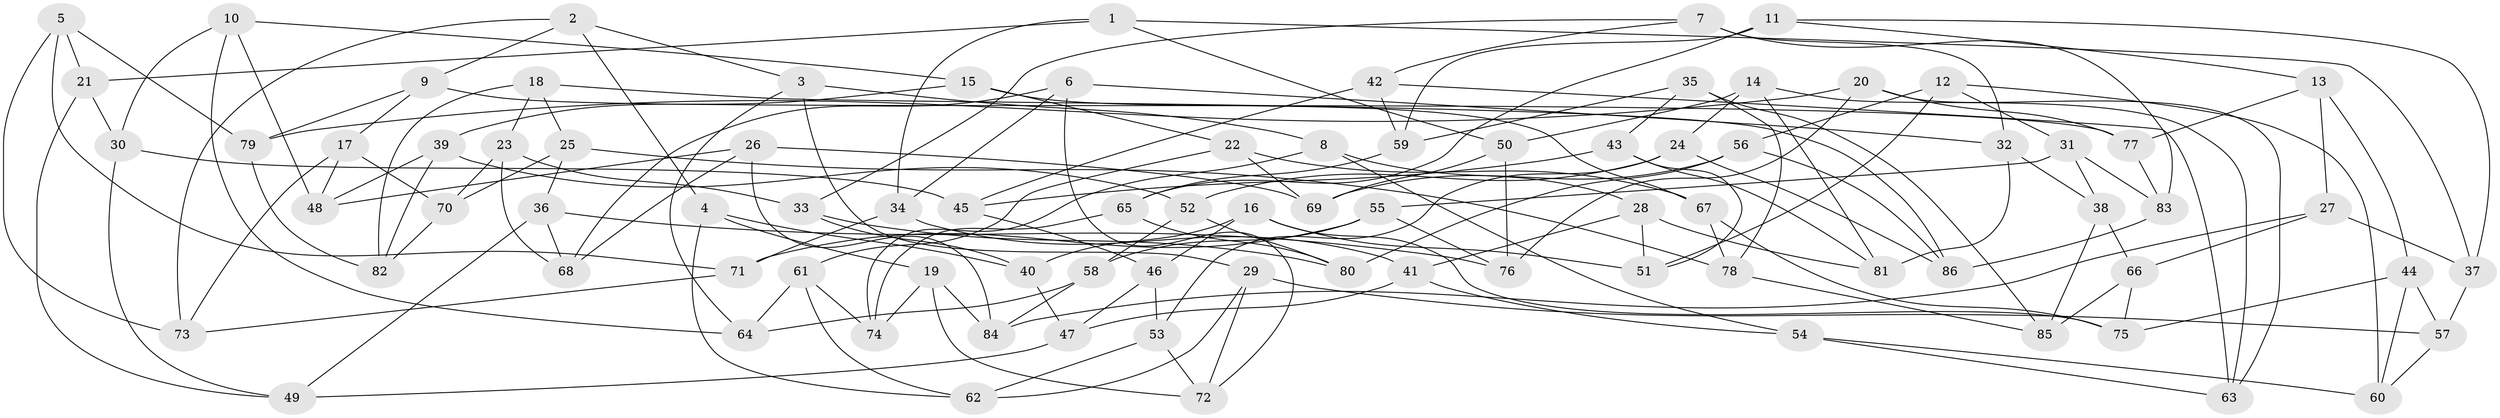 // coarse degree distribution, {9: 0.046511627906976744, 12: 0.046511627906976744, 7: 0.06976744186046512, 6: 0.09302325581395349, 4: 0.4186046511627907, 8: 0.09302325581395349, 10: 0.023255813953488372, 5: 0.09302325581395349, 3: 0.11627906976744186}
// Generated by graph-tools (version 1.1) at 2025/20/03/04/25 18:20:35]
// undirected, 86 vertices, 172 edges
graph export_dot {
graph [start="1"]
  node [color=gray90,style=filled];
  1;
  2;
  3;
  4;
  5;
  6;
  7;
  8;
  9;
  10;
  11;
  12;
  13;
  14;
  15;
  16;
  17;
  18;
  19;
  20;
  21;
  22;
  23;
  24;
  25;
  26;
  27;
  28;
  29;
  30;
  31;
  32;
  33;
  34;
  35;
  36;
  37;
  38;
  39;
  40;
  41;
  42;
  43;
  44;
  45;
  46;
  47;
  48;
  49;
  50;
  51;
  52;
  53;
  54;
  55;
  56;
  57;
  58;
  59;
  60;
  61;
  62;
  63;
  64;
  65;
  66;
  67;
  68;
  69;
  70;
  71;
  72;
  73;
  74;
  75;
  76;
  77;
  78;
  79;
  80;
  81;
  82;
  83;
  84;
  85;
  86;
  1 -- 37;
  1 -- 50;
  1 -- 21;
  1 -- 34;
  2 -- 3;
  2 -- 4;
  2 -- 9;
  2 -- 73;
  3 -- 29;
  3 -- 8;
  3 -- 64;
  4 -- 40;
  4 -- 62;
  4 -- 19;
  5 -- 79;
  5 -- 71;
  5 -- 73;
  5 -- 21;
  6 -- 32;
  6 -- 72;
  6 -- 68;
  6 -- 34;
  7 -- 32;
  7 -- 42;
  7 -- 33;
  7 -- 83;
  8 -- 54;
  8 -- 74;
  8 -- 28;
  9 -- 17;
  9 -- 77;
  9 -- 79;
  10 -- 30;
  10 -- 64;
  10 -- 48;
  10 -- 15;
  11 -- 13;
  11 -- 59;
  11 -- 37;
  11 -- 65;
  12 -- 31;
  12 -- 60;
  12 -- 56;
  12 -- 51;
  13 -- 27;
  13 -- 44;
  13 -- 77;
  14 -- 24;
  14 -- 81;
  14 -- 50;
  14 -- 63;
  15 -- 22;
  15 -- 39;
  15 -- 67;
  16 -- 51;
  16 -- 40;
  16 -- 46;
  16 -- 75;
  17 -- 48;
  17 -- 70;
  17 -- 73;
  18 -- 82;
  18 -- 25;
  18 -- 86;
  18 -- 23;
  19 -- 74;
  19 -- 84;
  19 -- 72;
  20 -- 63;
  20 -- 79;
  20 -- 77;
  20 -- 76;
  21 -- 49;
  21 -- 30;
  22 -- 69;
  22 -- 67;
  22 -- 61;
  23 -- 68;
  23 -- 70;
  23 -- 33;
  24 -- 53;
  24 -- 86;
  24 -- 52;
  25 -- 78;
  25 -- 70;
  25 -- 36;
  26 -- 48;
  26 -- 84;
  26 -- 69;
  26 -- 68;
  27 -- 84;
  27 -- 37;
  27 -- 66;
  28 -- 51;
  28 -- 41;
  28 -- 81;
  29 -- 57;
  29 -- 62;
  29 -- 72;
  30 -- 49;
  30 -- 45;
  31 -- 38;
  31 -- 83;
  31 -- 55;
  32 -- 38;
  32 -- 81;
  33 -- 40;
  33 -- 80;
  34 -- 71;
  34 -- 41;
  35 -- 43;
  35 -- 85;
  35 -- 59;
  35 -- 78;
  36 -- 49;
  36 -- 76;
  36 -- 68;
  37 -- 57;
  38 -- 66;
  38 -- 85;
  39 -- 82;
  39 -- 48;
  39 -- 52;
  40 -- 47;
  41 -- 47;
  41 -- 54;
  42 -- 63;
  42 -- 45;
  42 -- 59;
  43 -- 51;
  43 -- 81;
  43 -- 45;
  44 -- 57;
  44 -- 75;
  44 -- 60;
  45 -- 46;
  46 -- 53;
  46 -- 47;
  47 -- 49;
  50 -- 76;
  50 -- 69;
  52 -- 58;
  52 -- 80;
  53 -- 72;
  53 -- 62;
  54 -- 63;
  54 -- 60;
  55 -- 58;
  55 -- 71;
  55 -- 76;
  56 -- 86;
  56 -- 80;
  56 -- 69;
  57 -- 60;
  58 -- 84;
  58 -- 64;
  59 -- 65;
  61 -- 64;
  61 -- 74;
  61 -- 62;
  65 -- 74;
  65 -- 80;
  66 -- 85;
  66 -- 75;
  67 -- 75;
  67 -- 78;
  70 -- 82;
  71 -- 73;
  77 -- 83;
  78 -- 85;
  79 -- 82;
  83 -- 86;
}

